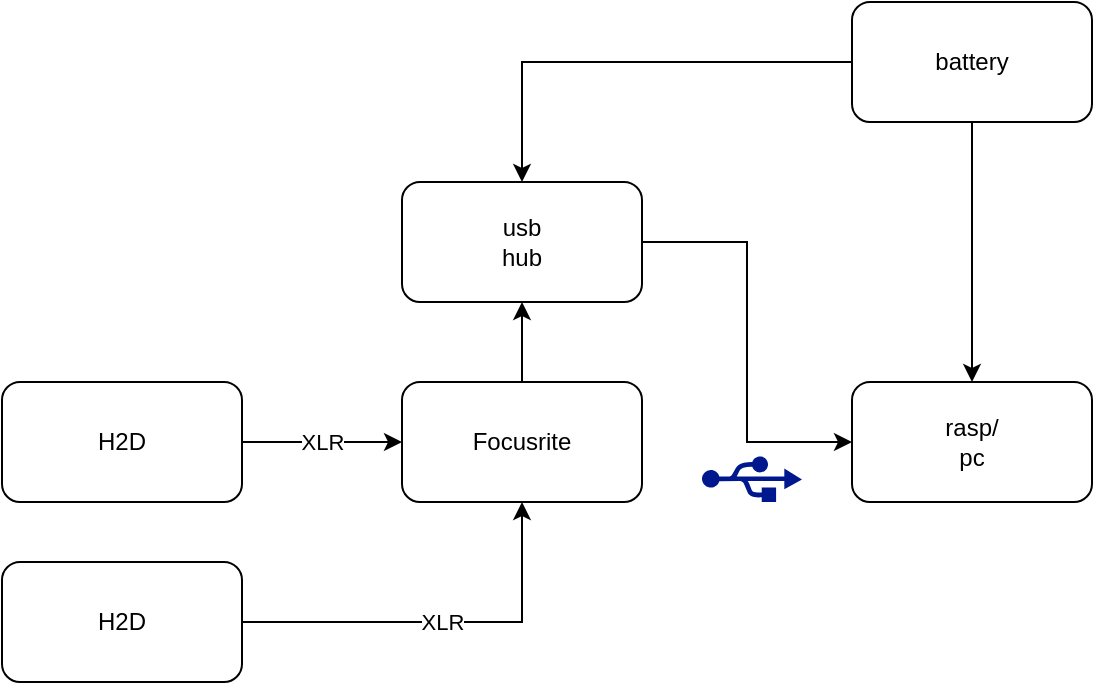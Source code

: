 <mxfile version="21.6.8" type="device">
  <diagram name="Page-1" id="Cc6VdFi8qGxP875aZx1P">
    <mxGraphModel dx="1100" dy="809" grid="1" gridSize="10" guides="1" tooltips="1" connect="1" arrows="1" fold="1" page="1" pageScale="1" pageWidth="1169" pageHeight="827" math="0" shadow="0">
      <root>
        <mxCell id="0" />
        <mxCell id="1" parent="0" />
        <mxCell id="BTBQsrwoWMRbcoxDY7RI-5" value="XLR" style="edgeStyle=orthogonalEdgeStyle;rounded=0;orthogonalLoop=1;jettySize=auto;html=1;entryX=0;entryY=0.5;entryDx=0;entryDy=0;" edge="1" parent="1" source="BTBQsrwoWMRbcoxDY7RI-1" target="BTBQsrwoWMRbcoxDY7RI-2">
          <mxGeometry relative="1" as="geometry" />
        </mxCell>
        <mxCell id="BTBQsrwoWMRbcoxDY7RI-1" value="H2D" style="rounded=1;whiteSpace=wrap;html=1;" vertex="1" parent="1">
          <mxGeometry x="100" y="310" width="120" height="60" as="geometry" />
        </mxCell>
        <mxCell id="BTBQsrwoWMRbcoxDY7RI-8" style="edgeStyle=orthogonalEdgeStyle;rounded=0;orthogonalLoop=1;jettySize=auto;html=1;entryX=0;entryY=0.5;entryDx=0;entryDy=0;exitX=1;exitY=0.5;exitDx=0;exitDy=0;" edge="1" parent="1" source="BTBQsrwoWMRbcoxDY7RI-10" target="BTBQsrwoWMRbcoxDY7RI-7">
          <mxGeometry relative="1" as="geometry" />
        </mxCell>
        <mxCell id="BTBQsrwoWMRbcoxDY7RI-11" style="edgeStyle=orthogonalEdgeStyle;rounded=0;orthogonalLoop=1;jettySize=auto;html=1;entryX=0.5;entryY=1;entryDx=0;entryDy=0;" edge="1" parent="1" source="BTBQsrwoWMRbcoxDY7RI-2" target="BTBQsrwoWMRbcoxDY7RI-10">
          <mxGeometry relative="1" as="geometry" />
        </mxCell>
        <mxCell id="BTBQsrwoWMRbcoxDY7RI-2" value="Focusrite" style="rounded=1;whiteSpace=wrap;html=1;" vertex="1" parent="1">
          <mxGeometry x="300" y="310" width="120" height="60" as="geometry" />
        </mxCell>
        <mxCell id="BTBQsrwoWMRbcoxDY7RI-6" value="XLR" style="edgeStyle=orthogonalEdgeStyle;rounded=0;orthogonalLoop=1;jettySize=auto;html=1;" edge="1" parent="1" source="BTBQsrwoWMRbcoxDY7RI-4" target="BTBQsrwoWMRbcoxDY7RI-2">
          <mxGeometry relative="1" as="geometry" />
        </mxCell>
        <mxCell id="BTBQsrwoWMRbcoxDY7RI-4" value="H2D" style="rounded=1;whiteSpace=wrap;html=1;" vertex="1" parent="1">
          <mxGeometry x="100" y="400" width="120" height="60" as="geometry" />
        </mxCell>
        <mxCell id="BTBQsrwoWMRbcoxDY7RI-7" value="rasp/&lt;br&gt;pc" style="rounded=1;whiteSpace=wrap;html=1;" vertex="1" parent="1">
          <mxGeometry x="525" y="310" width="120" height="60" as="geometry" />
        </mxCell>
        <mxCell id="BTBQsrwoWMRbcoxDY7RI-9" value="" style="sketch=0;aspect=fixed;pointerEvents=1;shadow=0;dashed=0;html=1;strokeColor=none;labelPosition=center;verticalLabelPosition=bottom;verticalAlign=top;align=center;fillColor=#00188D;shape=mxgraph.mscae.enterprise.usb" vertex="1" parent="1">
          <mxGeometry x="450" y="347" width="50" height="23" as="geometry" />
        </mxCell>
        <mxCell id="BTBQsrwoWMRbcoxDY7RI-10" value="usb&lt;br&gt;hub" style="rounded=1;whiteSpace=wrap;html=1;" vertex="1" parent="1">
          <mxGeometry x="300" y="210" width="120" height="60" as="geometry" />
        </mxCell>
        <mxCell id="BTBQsrwoWMRbcoxDY7RI-13" style="edgeStyle=orthogonalEdgeStyle;rounded=0;orthogonalLoop=1;jettySize=auto;html=1;entryX=0.5;entryY=0;entryDx=0;entryDy=0;" edge="1" parent="1" source="BTBQsrwoWMRbcoxDY7RI-12" target="BTBQsrwoWMRbcoxDY7RI-7">
          <mxGeometry relative="1" as="geometry" />
        </mxCell>
        <mxCell id="BTBQsrwoWMRbcoxDY7RI-14" style="edgeStyle=orthogonalEdgeStyle;rounded=0;orthogonalLoop=1;jettySize=auto;html=1;entryX=0.5;entryY=0;entryDx=0;entryDy=0;" edge="1" parent="1" source="BTBQsrwoWMRbcoxDY7RI-12" target="BTBQsrwoWMRbcoxDY7RI-10">
          <mxGeometry relative="1" as="geometry" />
        </mxCell>
        <mxCell id="BTBQsrwoWMRbcoxDY7RI-12" value="battery" style="rounded=1;whiteSpace=wrap;html=1;" vertex="1" parent="1">
          <mxGeometry x="525" y="120" width="120" height="60" as="geometry" />
        </mxCell>
      </root>
    </mxGraphModel>
  </diagram>
</mxfile>

